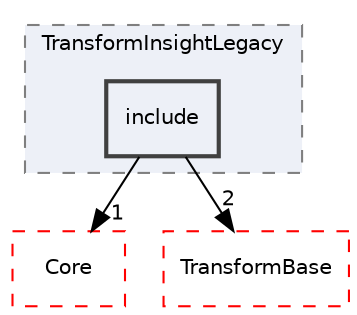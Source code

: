 digraph "include"
{
 // LATEX_PDF_SIZE
  edge [fontname="Helvetica",fontsize="10",labelfontname="Helvetica",labelfontsize="10"];
  node [fontname="Helvetica",fontsize="10",shape=record];
  compound=true
  subgraph clusterdir_9b1f7921a91d7e4c814ca8fded76906f {
    graph [ bgcolor="#edf0f7", pencolor="grey50", style="filled,dashed,", label="TransformInsightLegacy", fontname="Helvetica", fontsize="10", URL="dir_9b1f7921a91d7e4c814ca8fded76906f.html"]
  dir_97eb94836e09124edf220e4e8098527a [shape=box, label="include", style="filled,bold,", fillcolor="#edf0f7", color="grey25", URL="dir_97eb94836e09124edf220e4e8098527a.html"];
  }
  dir_cac7f9cecb9aa42a0bd05452dddd8a21 [shape=box, label="Core", style="dashed,", fillcolor="#edf0f7", color="red", URL="dir_cac7f9cecb9aa42a0bd05452dddd8a21.html"];
  dir_e07cdd3c53e5cf47b81cbb900da17fe5 [shape=box, label="TransformBase", style="dashed,", fillcolor="#edf0f7", color="red", URL="dir_e07cdd3c53e5cf47b81cbb900da17fe5.html"];
  dir_97eb94836e09124edf220e4e8098527a->dir_cac7f9cecb9aa42a0bd05452dddd8a21 [headlabel="1", labeldistance=1.5 headhref="dir_000146_000014.html"];
  dir_97eb94836e09124edf220e4e8098527a->dir_e07cdd3c53e5cf47b81cbb900da17fe5 [headlabel="2", labeldistance=1.5 headhref="dir_000146_000237.html"];
}
